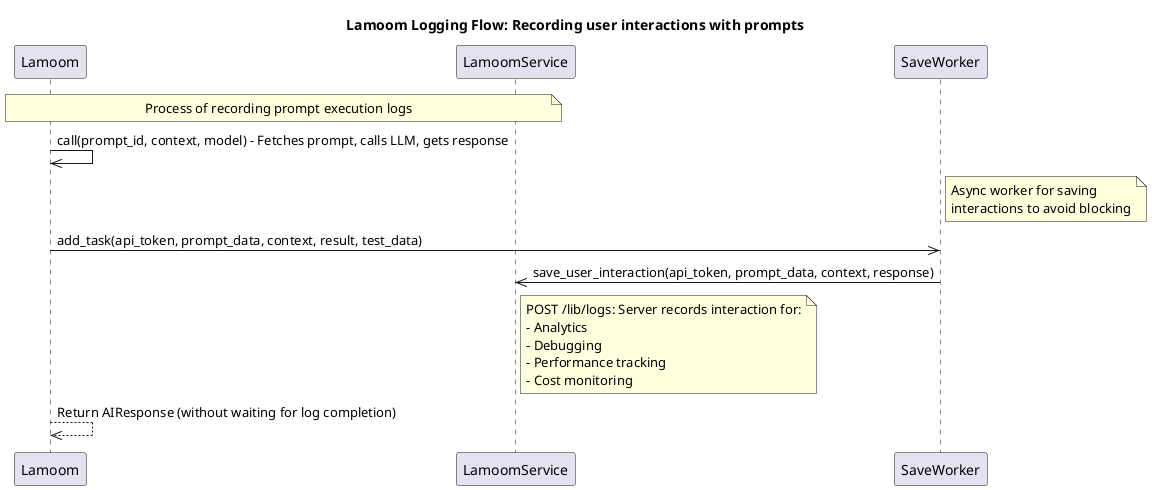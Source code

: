 
  @startuml

  title Lamoom Logging Flow: Recording user interactions with prompts

  note over Lamoom,LamoomService: Process of recording prompt execution logs

    Lamoom->>Lamoom: call(prompt_id, context, model) - Fetches prompt, calls LLM, gets response
    note right of SaveWorker: Async worker for saving\ninteractions to avoid blocking

    Lamoom->>SaveWorker: add_task(api_token, prompt_data, context, result, test_data)
    
    SaveWorker->>LamoomService: save_user_interaction(api_token, prompt_data, context, response)
    note right of LamoomService: POST /lib/logs: Server records interaction for:\n- Analytics\n- Debugging\n- Performance tracking\n- Cost monitoring
    Lamoom-->>Lamoom: Return AIResponse (without waiting for log completion)

  @enduml